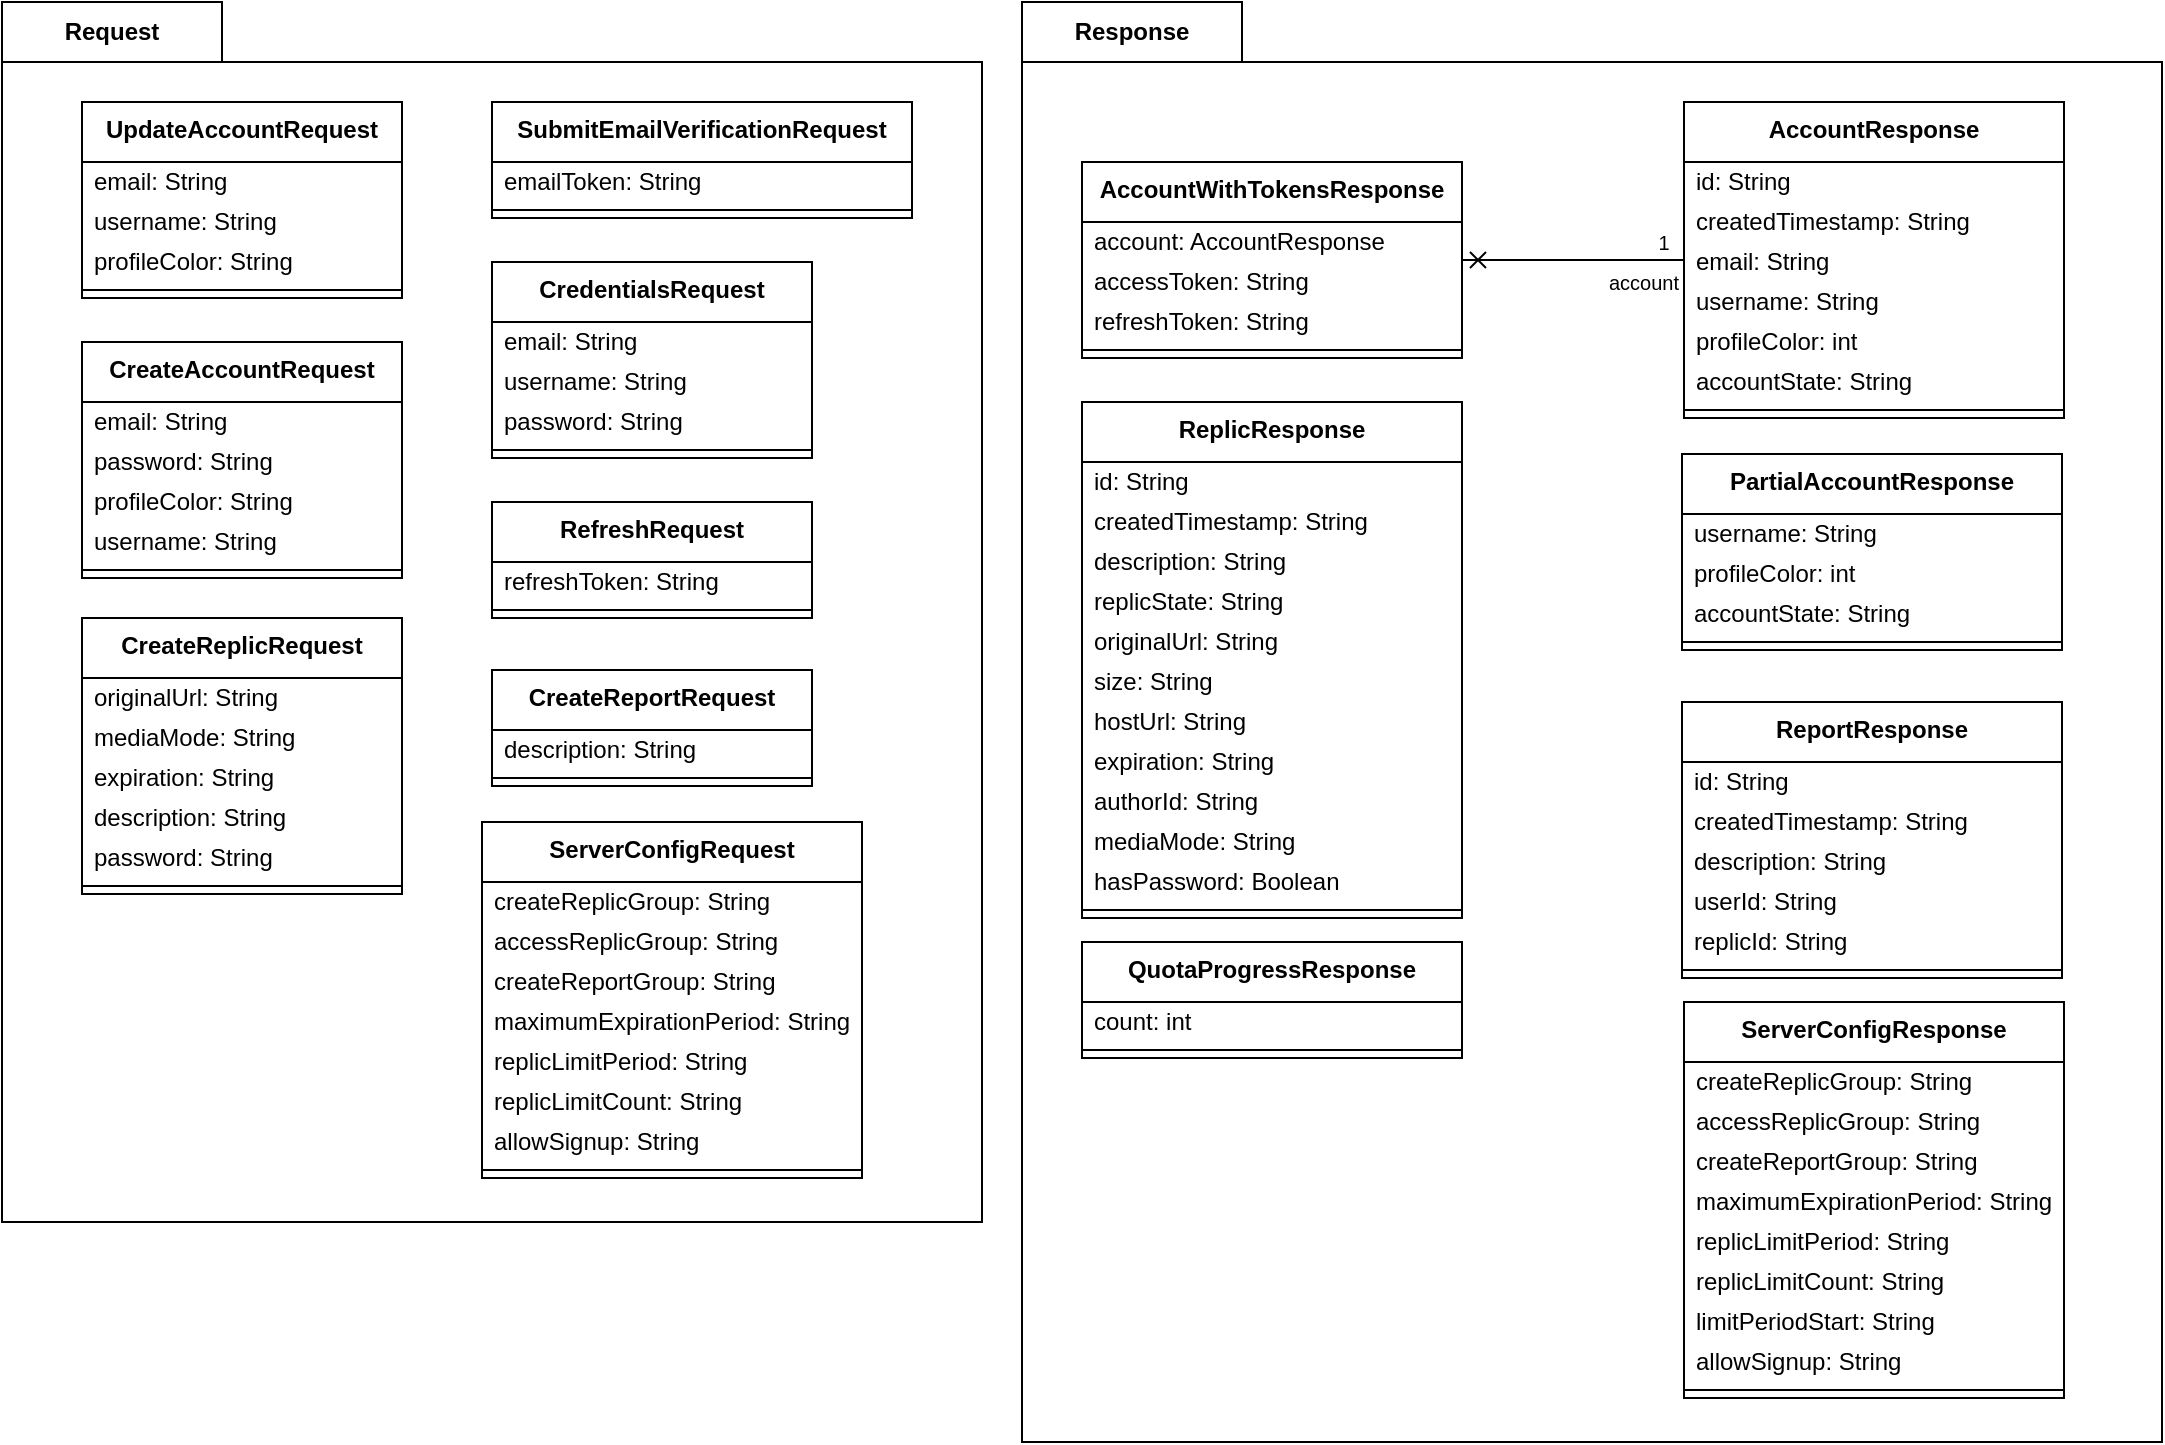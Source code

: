 <mxfile version="22.1.22" type="embed">
  <diagram name="Seite-1" id="tv3RCUC1lsHie5otSo7a">
    <mxGraphModel dx="773" dy="457" grid="1" gridSize="10" guides="1" tooltips="1" connect="1" arrows="1" fold="1" page="1" pageScale="1" pageWidth="1169" pageHeight="827" math="0" shadow="0">
      <root>
        <mxCell id="0" />
        <mxCell id="1" parent="0" />
        <mxCell id="T4kr8lGrIxhb68_Cwea7-53" value="Request" style="shape=folder;fontStyle=1;tabWidth=110;tabHeight=30;tabPosition=left;html=1;boundedLbl=1;labelInHeader=1;container=1;collapsible=0;recursiveResize=0;whiteSpace=wrap;" parent="1" vertex="1">
          <mxGeometry x="40" y="90" width="490" height="610" as="geometry" />
        </mxCell>
        <mxCell id="T4kr8lGrIxhb68_Cwea7-54" value="&lt;b&gt;UpdateAccountRequest&lt;/b&gt;" style="swimlane;fontStyle=0;align=center;verticalAlign=top;childLayout=stackLayout;horizontal=1;startSize=30;horizontalStack=0;resizeParent=1;resizeParentMax=0;resizeLast=0;collapsible=0;marginBottom=0;html=1;whiteSpace=wrap;" parent="T4kr8lGrIxhb68_Cwea7-53" vertex="1">
          <mxGeometry x="40" y="50" width="160" height="98" as="geometry" />
        </mxCell>
        <mxCell id="T4kr8lGrIxhb68_Cwea7-55" value="email: String" style="text;html=1;strokeColor=none;fillColor=none;align=left;verticalAlign=middle;spacingLeft=4;spacingRight=4;overflow=hidden;rotatable=0;points=[[0,0.5],[1,0.5]];portConstraint=eastwest;whiteSpace=wrap;" parent="T4kr8lGrIxhb68_Cwea7-54" vertex="1">
          <mxGeometry y="30" width="160" height="20" as="geometry" />
        </mxCell>
        <mxCell id="T4kr8lGrIxhb68_Cwea7-56" value="username: String" style="text;html=1;strokeColor=none;fillColor=none;align=left;verticalAlign=middle;spacingLeft=4;spacingRight=4;overflow=hidden;rotatable=0;points=[[0,0.5],[1,0.5]];portConstraint=eastwest;whiteSpace=wrap;" parent="T4kr8lGrIxhb68_Cwea7-54" vertex="1">
          <mxGeometry y="50" width="160" height="20" as="geometry" />
        </mxCell>
        <mxCell id="T4kr8lGrIxhb68_Cwea7-57" value="profileColor: String" style="text;html=1;strokeColor=none;fillColor=none;align=left;verticalAlign=middle;spacingLeft=4;spacingRight=4;overflow=hidden;rotatable=0;points=[[0,0.5],[1,0.5]];portConstraint=eastwest;whiteSpace=wrap;" parent="T4kr8lGrIxhb68_Cwea7-54" vertex="1">
          <mxGeometry y="70" width="160" height="20" as="geometry" />
        </mxCell>
        <mxCell id="T4kr8lGrIxhb68_Cwea7-58" value="" style="line;strokeWidth=1;fillColor=none;align=left;verticalAlign=middle;spacingTop=-1;spacingLeft=3;spacingRight=3;rotatable=0;labelPosition=right;points=[];portConstraint=eastwest;" parent="T4kr8lGrIxhb68_Cwea7-54" vertex="1">
          <mxGeometry y="90" width="160" height="8" as="geometry" />
        </mxCell>
        <mxCell id="T4kr8lGrIxhb68_Cwea7-59" value="&lt;b&gt;CreateReportRequest&lt;/b&gt;" style="swimlane;fontStyle=0;align=center;verticalAlign=top;childLayout=stackLayout;horizontal=1;startSize=30;horizontalStack=0;resizeParent=1;resizeParentMax=0;resizeLast=0;collapsible=0;marginBottom=0;html=1;whiteSpace=wrap;" parent="T4kr8lGrIxhb68_Cwea7-53" vertex="1">
          <mxGeometry x="245" y="334" width="160" height="58" as="geometry" />
        </mxCell>
        <mxCell id="T4kr8lGrIxhb68_Cwea7-60" value="description: String" style="text;html=1;strokeColor=none;fillColor=none;align=left;verticalAlign=middle;spacingLeft=4;spacingRight=4;overflow=hidden;rotatable=0;points=[[0,0.5],[1,0.5]];portConstraint=eastwest;whiteSpace=wrap;" parent="T4kr8lGrIxhb68_Cwea7-59" vertex="1">
          <mxGeometry y="30" width="160" height="20" as="geometry" />
        </mxCell>
        <mxCell id="T4kr8lGrIxhb68_Cwea7-61" value="" style="line;strokeWidth=1;fillColor=none;align=left;verticalAlign=middle;spacingTop=-1;spacingLeft=3;spacingRight=3;rotatable=0;labelPosition=right;points=[];portConstraint=eastwest;" parent="T4kr8lGrIxhb68_Cwea7-59" vertex="1">
          <mxGeometry y="50" width="160" height="8" as="geometry" />
        </mxCell>
        <mxCell id="T4kr8lGrIxhb68_Cwea7-62" value="&lt;b&gt;RefreshRequest&lt;/b&gt;" style="swimlane;fontStyle=0;align=center;verticalAlign=top;childLayout=stackLayout;horizontal=1;startSize=30;horizontalStack=0;resizeParent=1;resizeParentMax=0;resizeLast=0;collapsible=0;marginBottom=0;html=1;whiteSpace=wrap;" parent="T4kr8lGrIxhb68_Cwea7-53" vertex="1">
          <mxGeometry x="245" y="250" width="160" height="58" as="geometry" />
        </mxCell>
        <mxCell id="T4kr8lGrIxhb68_Cwea7-63" value="refreshToken: String" style="text;html=1;strokeColor=none;fillColor=none;align=left;verticalAlign=middle;spacingLeft=4;spacingRight=4;overflow=hidden;rotatable=0;points=[[0,0.5],[1,0.5]];portConstraint=eastwest;whiteSpace=wrap;" parent="T4kr8lGrIxhb68_Cwea7-62" vertex="1">
          <mxGeometry y="30" width="160" height="20" as="geometry" />
        </mxCell>
        <mxCell id="T4kr8lGrIxhb68_Cwea7-64" value="" style="line;strokeWidth=1;fillColor=none;align=left;verticalAlign=middle;spacingTop=-1;spacingLeft=3;spacingRight=3;rotatable=0;labelPosition=right;points=[];portConstraint=eastwest;" parent="T4kr8lGrIxhb68_Cwea7-62" vertex="1">
          <mxGeometry y="50" width="160" height="8" as="geometry" />
        </mxCell>
        <mxCell id="T4kr8lGrIxhb68_Cwea7-65" value="&lt;b&gt;CreateReplicRequest&lt;/b&gt;" style="swimlane;fontStyle=0;align=center;verticalAlign=top;childLayout=stackLayout;horizontal=1;startSize=30;horizontalStack=0;resizeParent=1;resizeParentMax=0;resizeLast=0;collapsible=0;marginBottom=0;html=1;whiteSpace=wrap;" parent="T4kr8lGrIxhb68_Cwea7-53" vertex="1">
          <mxGeometry x="40" y="308" width="160" height="138" as="geometry" />
        </mxCell>
        <mxCell id="T4kr8lGrIxhb68_Cwea7-66" value="originalUrl: String" style="text;html=1;strokeColor=none;fillColor=none;align=left;verticalAlign=middle;spacingLeft=4;spacingRight=4;overflow=hidden;rotatable=0;points=[[0,0.5],[1,0.5]];portConstraint=eastwest;whiteSpace=wrap;" parent="T4kr8lGrIxhb68_Cwea7-65" vertex="1">
          <mxGeometry y="30" width="160" height="20" as="geometry" />
        </mxCell>
        <mxCell id="T4kr8lGrIxhb68_Cwea7-67" value="mediaMode: String" style="text;html=1;strokeColor=none;fillColor=none;align=left;verticalAlign=middle;spacingLeft=4;spacingRight=4;overflow=hidden;rotatable=0;points=[[0,0.5],[1,0.5]];portConstraint=eastwest;whiteSpace=wrap;" parent="T4kr8lGrIxhb68_Cwea7-65" vertex="1">
          <mxGeometry y="50" width="160" height="20" as="geometry" />
        </mxCell>
        <mxCell id="T4kr8lGrIxhb68_Cwea7-68" value="expiration: String" style="text;html=1;strokeColor=none;fillColor=none;align=left;verticalAlign=middle;spacingLeft=4;spacingRight=4;overflow=hidden;rotatable=0;points=[[0,0.5],[1,0.5]];portConstraint=eastwest;whiteSpace=wrap;" parent="T4kr8lGrIxhb68_Cwea7-65" vertex="1">
          <mxGeometry y="70" width="160" height="20" as="geometry" />
        </mxCell>
        <mxCell id="T4kr8lGrIxhb68_Cwea7-69" value="description: String" style="text;html=1;strokeColor=none;fillColor=none;align=left;verticalAlign=middle;spacingLeft=4;spacingRight=4;overflow=hidden;rotatable=0;points=[[0,0.5],[1,0.5]];portConstraint=eastwest;whiteSpace=wrap;" parent="T4kr8lGrIxhb68_Cwea7-65" vertex="1">
          <mxGeometry y="90" width="160" height="20" as="geometry" />
        </mxCell>
        <mxCell id="T4kr8lGrIxhb68_Cwea7-70" value="password: String" style="text;html=1;strokeColor=none;fillColor=none;align=left;verticalAlign=middle;spacingLeft=4;spacingRight=4;overflow=hidden;rotatable=0;points=[[0,0.5],[1,0.5]];portConstraint=eastwest;whiteSpace=wrap;" parent="T4kr8lGrIxhb68_Cwea7-65" vertex="1">
          <mxGeometry y="110" width="160" height="20" as="geometry" />
        </mxCell>
        <mxCell id="T4kr8lGrIxhb68_Cwea7-71" value="" style="line;strokeWidth=1;fillColor=none;align=left;verticalAlign=middle;spacingTop=-1;spacingLeft=3;spacingRight=3;rotatable=0;labelPosition=right;points=[];portConstraint=eastwest;" parent="T4kr8lGrIxhb68_Cwea7-65" vertex="1">
          <mxGeometry y="130" width="160" height="8" as="geometry" />
        </mxCell>
        <mxCell id="T4kr8lGrIxhb68_Cwea7-72" value="&lt;b&gt;CredentialsRequest&lt;/b&gt;" style="swimlane;fontStyle=0;align=center;verticalAlign=top;childLayout=stackLayout;horizontal=1;startSize=30;horizontalStack=0;resizeParent=1;resizeParentMax=0;resizeLast=0;collapsible=0;marginBottom=0;html=1;whiteSpace=wrap;" parent="T4kr8lGrIxhb68_Cwea7-53" vertex="1">
          <mxGeometry x="245" y="130" width="160" height="98" as="geometry" />
        </mxCell>
        <mxCell id="T4kr8lGrIxhb68_Cwea7-73" value="email: String" style="text;html=1;strokeColor=none;fillColor=none;align=left;verticalAlign=middle;spacingLeft=4;spacingRight=4;overflow=hidden;rotatable=0;points=[[0,0.5],[1,0.5]];portConstraint=eastwest;whiteSpace=wrap;" parent="T4kr8lGrIxhb68_Cwea7-72" vertex="1">
          <mxGeometry y="30" width="160" height="20" as="geometry" />
        </mxCell>
        <mxCell id="T4kr8lGrIxhb68_Cwea7-74" value="username: String" style="text;html=1;strokeColor=none;fillColor=none;align=left;verticalAlign=middle;spacingLeft=4;spacingRight=4;overflow=hidden;rotatable=0;points=[[0,0.5],[1,0.5]];portConstraint=eastwest;whiteSpace=wrap;" parent="T4kr8lGrIxhb68_Cwea7-72" vertex="1">
          <mxGeometry y="50" width="160" height="20" as="geometry" />
        </mxCell>
        <mxCell id="T4kr8lGrIxhb68_Cwea7-75" value="password: String" style="text;html=1;strokeColor=none;fillColor=none;align=left;verticalAlign=middle;spacingLeft=4;spacingRight=4;overflow=hidden;rotatable=0;points=[[0,0.5],[1,0.5]];portConstraint=eastwest;whiteSpace=wrap;" parent="T4kr8lGrIxhb68_Cwea7-72" vertex="1">
          <mxGeometry y="70" width="160" height="20" as="geometry" />
        </mxCell>
        <mxCell id="T4kr8lGrIxhb68_Cwea7-76" value="" style="line;strokeWidth=1;fillColor=none;align=left;verticalAlign=middle;spacingTop=-1;spacingLeft=3;spacingRight=3;rotatable=0;labelPosition=right;points=[];portConstraint=eastwest;" parent="T4kr8lGrIxhb68_Cwea7-72" vertex="1">
          <mxGeometry y="90" width="160" height="8" as="geometry" />
        </mxCell>
        <mxCell id="T4kr8lGrIxhb68_Cwea7-77" value="&lt;b&gt;CreateAccountRequest&lt;/b&gt;" style="swimlane;fontStyle=0;align=center;verticalAlign=top;childLayout=stackLayout;horizontal=1;startSize=30;horizontalStack=0;resizeParent=1;resizeParentMax=0;resizeLast=0;collapsible=0;marginBottom=0;html=1;whiteSpace=wrap;" parent="T4kr8lGrIxhb68_Cwea7-53" vertex="1">
          <mxGeometry x="40" y="170" width="160" height="118" as="geometry" />
        </mxCell>
        <mxCell id="T4kr8lGrIxhb68_Cwea7-78" value="email: String" style="text;html=1;strokeColor=none;fillColor=none;align=left;verticalAlign=middle;spacingLeft=4;spacingRight=4;overflow=hidden;rotatable=0;points=[[0,0.5],[1,0.5]];portConstraint=eastwest;whiteSpace=wrap;" parent="T4kr8lGrIxhb68_Cwea7-77" vertex="1">
          <mxGeometry y="30" width="160" height="20" as="geometry" />
        </mxCell>
        <mxCell id="T4kr8lGrIxhb68_Cwea7-79" value="password: String" style="text;html=1;strokeColor=none;fillColor=none;align=left;verticalAlign=middle;spacingLeft=4;spacingRight=4;overflow=hidden;rotatable=0;points=[[0,0.5],[1,0.5]];portConstraint=eastwest;whiteSpace=wrap;" parent="T4kr8lGrIxhb68_Cwea7-77" vertex="1">
          <mxGeometry y="50" width="160" height="20" as="geometry" />
        </mxCell>
        <mxCell id="T4kr8lGrIxhb68_Cwea7-80" value="profileColor: String" style="text;html=1;strokeColor=none;fillColor=none;align=left;verticalAlign=middle;spacingLeft=4;spacingRight=4;overflow=hidden;rotatable=0;points=[[0,0.5],[1,0.5]];portConstraint=eastwest;whiteSpace=wrap;" parent="T4kr8lGrIxhb68_Cwea7-77" vertex="1">
          <mxGeometry y="70" width="160" height="20" as="geometry" />
        </mxCell>
        <mxCell id="T4kr8lGrIxhb68_Cwea7-81" value="username: String" style="text;html=1;strokeColor=none;fillColor=none;align=left;verticalAlign=middle;spacingLeft=4;spacingRight=4;overflow=hidden;rotatable=0;points=[[0,0.5],[1,0.5]];portConstraint=eastwest;whiteSpace=wrap;" parent="T4kr8lGrIxhb68_Cwea7-77" vertex="1">
          <mxGeometry y="90" width="160" height="20" as="geometry" />
        </mxCell>
        <mxCell id="T4kr8lGrIxhb68_Cwea7-82" value="" style="line;strokeWidth=1;fillColor=none;align=left;verticalAlign=middle;spacingTop=-1;spacingLeft=3;spacingRight=3;rotatable=0;labelPosition=right;points=[];portConstraint=eastwest;" parent="T4kr8lGrIxhb68_Cwea7-77" vertex="1">
          <mxGeometry y="110" width="160" height="8" as="geometry" />
        </mxCell>
        <mxCell id="T4kr8lGrIxhb68_Cwea7-83" value="&lt;b&gt;SubmitEmailVerificationRequest&lt;/b&gt;" style="swimlane;fontStyle=0;align=center;verticalAlign=top;childLayout=stackLayout;horizontal=1;startSize=30;horizontalStack=0;resizeParent=1;resizeParentMax=0;resizeLast=0;collapsible=0;marginBottom=0;html=1;whiteSpace=wrap;" parent="T4kr8lGrIxhb68_Cwea7-53" vertex="1">
          <mxGeometry x="245" y="50" width="210" height="58" as="geometry" />
        </mxCell>
        <mxCell id="T4kr8lGrIxhb68_Cwea7-84" value="emailToken: String" style="text;html=1;strokeColor=none;fillColor=none;align=left;verticalAlign=middle;spacingLeft=4;spacingRight=4;overflow=hidden;rotatable=0;points=[[0,0.5],[1,0.5]];portConstraint=eastwest;whiteSpace=wrap;" parent="T4kr8lGrIxhb68_Cwea7-83" vertex="1">
          <mxGeometry y="30" width="210" height="20" as="geometry" />
        </mxCell>
        <mxCell id="T4kr8lGrIxhb68_Cwea7-85" value="" style="line;strokeWidth=1;fillColor=none;align=left;verticalAlign=middle;spacingTop=-1;spacingLeft=3;spacingRight=3;rotatable=0;labelPosition=right;points=[];portConstraint=eastwest;" parent="T4kr8lGrIxhb68_Cwea7-83" vertex="1">
          <mxGeometry y="50" width="210" height="8" as="geometry" />
        </mxCell>
        <mxCell id="T4kr8lGrIxhb68_Cwea7-127" value="&lt;b&gt;ServerConfigRequest&lt;/b&gt;" style="swimlane;fontStyle=0;align=center;verticalAlign=top;childLayout=stackLayout;horizontal=1;startSize=30;horizontalStack=0;resizeParent=1;resizeParentMax=0;resizeLast=0;collapsible=0;marginBottom=0;html=1;whiteSpace=wrap;" parent="T4kr8lGrIxhb68_Cwea7-53" vertex="1">
          <mxGeometry x="240" y="410" width="190" height="178" as="geometry" />
        </mxCell>
        <mxCell id="T4kr8lGrIxhb68_Cwea7-128" value="createReplicGroup: String" style="text;html=1;strokeColor=none;fillColor=none;align=left;verticalAlign=middle;spacingLeft=4;spacingRight=4;overflow=hidden;rotatable=0;points=[[0,0.5],[1,0.5]];portConstraint=eastwest;whiteSpace=wrap;" parent="T4kr8lGrIxhb68_Cwea7-127" vertex="1">
          <mxGeometry y="30" width="190" height="20" as="geometry" />
        </mxCell>
        <mxCell id="T4kr8lGrIxhb68_Cwea7-129" value="accessReplicGroup: String" style="text;html=1;strokeColor=none;fillColor=none;align=left;verticalAlign=middle;spacingLeft=4;spacingRight=4;overflow=hidden;rotatable=0;points=[[0,0.5],[1,0.5]];portConstraint=eastwest;whiteSpace=wrap;" parent="T4kr8lGrIxhb68_Cwea7-127" vertex="1">
          <mxGeometry y="50" width="190" height="20" as="geometry" />
        </mxCell>
        <mxCell id="T4kr8lGrIxhb68_Cwea7-130" value="createReportGroup: String" style="text;html=1;strokeColor=none;fillColor=none;align=left;verticalAlign=middle;spacingLeft=4;spacingRight=4;overflow=hidden;rotatable=0;points=[[0,0.5],[1,0.5]];portConstraint=eastwest;whiteSpace=wrap;" parent="T4kr8lGrIxhb68_Cwea7-127" vertex="1">
          <mxGeometry y="70" width="190" height="20" as="geometry" />
        </mxCell>
        <mxCell id="T4kr8lGrIxhb68_Cwea7-131" value="maximumExpirationPeriod: String" style="text;html=1;strokeColor=none;fillColor=none;align=left;verticalAlign=middle;spacingLeft=4;spacingRight=4;overflow=hidden;rotatable=0;points=[[0,0.5],[1,0.5]];portConstraint=eastwest;whiteSpace=wrap;" parent="T4kr8lGrIxhb68_Cwea7-127" vertex="1">
          <mxGeometry y="90" width="190" height="20" as="geometry" />
        </mxCell>
        <mxCell id="T4kr8lGrIxhb68_Cwea7-132" value="replicLimitPeriod: String" style="text;html=1;strokeColor=none;fillColor=none;align=left;verticalAlign=middle;spacingLeft=4;spacingRight=4;overflow=hidden;rotatable=0;points=[[0,0.5],[1,0.5]];portConstraint=eastwest;whiteSpace=wrap;" parent="T4kr8lGrIxhb68_Cwea7-127" vertex="1">
          <mxGeometry y="110" width="190" height="20" as="geometry" />
        </mxCell>
        <mxCell id="T4kr8lGrIxhb68_Cwea7-133" value="replicLimitCount: String" style="text;html=1;strokeColor=none;fillColor=none;align=left;verticalAlign=middle;spacingLeft=4;spacingRight=4;overflow=hidden;rotatable=0;points=[[0,0.5],[1,0.5]];portConstraint=eastwest;whiteSpace=wrap;" parent="T4kr8lGrIxhb68_Cwea7-127" vertex="1">
          <mxGeometry y="130" width="190" height="20" as="geometry" />
        </mxCell>
        <mxCell id="T4kr8lGrIxhb68_Cwea7-134" value="allowSignup: String" style="text;html=1;strokeColor=none;fillColor=none;align=left;verticalAlign=middle;spacingLeft=4;spacingRight=4;overflow=hidden;rotatable=0;points=[[0,0.5],[1,0.5]];portConstraint=eastwest;whiteSpace=wrap;" parent="T4kr8lGrIxhb68_Cwea7-127" vertex="1">
          <mxGeometry y="150" width="190" height="20" as="geometry" />
        </mxCell>
        <mxCell id="T4kr8lGrIxhb68_Cwea7-135" value="" style="line;strokeWidth=1;fillColor=none;align=left;verticalAlign=middle;spacingTop=-1;spacingLeft=3;spacingRight=3;rotatable=0;labelPosition=right;points=[];portConstraint=eastwest;" parent="T4kr8lGrIxhb68_Cwea7-127" vertex="1">
          <mxGeometry y="170" width="190" height="8" as="geometry" />
        </mxCell>
        <mxCell id="T4kr8lGrIxhb68_Cwea7-86" value="Response" style="shape=folder;fontStyle=1;tabWidth=110;tabHeight=30;tabPosition=left;html=1;boundedLbl=1;labelInHeader=1;container=1;collapsible=0;recursiveResize=0;whiteSpace=wrap;" parent="1" vertex="1">
          <mxGeometry x="550" y="90" width="570" height="720" as="geometry" />
        </mxCell>
        <mxCell id="T4kr8lGrIxhb68_Cwea7-87" style="rounded=0;orthogonalLoop=1;jettySize=auto;html=1;endArrow=none;endFill=0;startArrow=cross;startFill=0;" parent="T4kr8lGrIxhb68_Cwea7-86" source="T4kr8lGrIxhb68_Cwea7-88" target="T4kr8lGrIxhb68_Cwea7-93" edge="1">
          <mxGeometry relative="1" as="geometry" />
        </mxCell>
        <mxCell id="T4kr8lGrIxhb68_Cwea7-88" value="&lt;b&gt;AccountWithTokensResponse&lt;/b&gt;" style="swimlane;fontStyle=0;align=center;verticalAlign=top;childLayout=stackLayout;horizontal=1;startSize=30;horizontalStack=0;resizeParent=1;resizeParentMax=0;resizeLast=0;collapsible=0;marginBottom=0;html=1;whiteSpace=wrap;" parent="T4kr8lGrIxhb68_Cwea7-86" vertex="1">
          <mxGeometry x="30" y="80" width="190" height="98" as="geometry" />
        </mxCell>
        <mxCell id="T4kr8lGrIxhb68_Cwea7-89" value="account: AccountResponse" style="text;html=1;strokeColor=none;fillColor=none;align=left;verticalAlign=middle;spacingLeft=4;spacingRight=4;overflow=hidden;rotatable=0;points=[[0,0.5],[1,0.5]];portConstraint=eastwest;whiteSpace=wrap;" parent="T4kr8lGrIxhb68_Cwea7-88" vertex="1">
          <mxGeometry y="30" width="190" height="20" as="geometry" />
        </mxCell>
        <mxCell id="T4kr8lGrIxhb68_Cwea7-90" value="accessToken: String" style="text;html=1;strokeColor=none;fillColor=none;align=left;verticalAlign=middle;spacingLeft=4;spacingRight=4;overflow=hidden;rotatable=0;points=[[0,0.5],[1,0.5]];portConstraint=eastwest;whiteSpace=wrap;" parent="T4kr8lGrIxhb68_Cwea7-88" vertex="1">
          <mxGeometry y="50" width="190" height="20" as="geometry" />
        </mxCell>
        <mxCell id="T4kr8lGrIxhb68_Cwea7-91" value="refreshToken: String" style="text;html=1;strokeColor=none;fillColor=none;align=left;verticalAlign=middle;spacingLeft=4;spacingRight=4;overflow=hidden;rotatable=0;points=[[0,0.5],[1,0.5]];portConstraint=eastwest;whiteSpace=wrap;" parent="T4kr8lGrIxhb68_Cwea7-88" vertex="1">
          <mxGeometry y="70" width="190" height="20" as="geometry" />
        </mxCell>
        <mxCell id="T4kr8lGrIxhb68_Cwea7-92" value="" style="line;strokeWidth=1;fillColor=none;align=left;verticalAlign=middle;spacingTop=-1;spacingLeft=3;spacingRight=3;rotatable=0;labelPosition=right;points=[];portConstraint=eastwest;" parent="T4kr8lGrIxhb68_Cwea7-88" vertex="1">
          <mxGeometry y="90" width="190" height="8" as="geometry" />
        </mxCell>
        <mxCell id="T4kr8lGrIxhb68_Cwea7-93" value="&lt;b&gt;AccountResponse&lt;/b&gt;" style="swimlane;fontStyle=0;align=center;verticalAlign=top;childLayout=stackLayout;horizontal=1;startSize=30;horizontalStack=0;resizeParent=1;resizeParentMax=0;resizeLast=0;collapsible=0;marginBottom=0;html=1;whiteSpace=wrap;" parent="T4kr8lGrIxhb68_Cwea7-86" vertex="1">
          <mxGeometry x="331" y="50" width="190" height="158" as="geometry" />
        </mxCell>
        <mxCell id="T4kr8lGrIxhb68_Cwea7-94" value="id: String" style="text;html=1;strokeColor=none;fillColor=none;align=left;verticalAlign=middle;spacingLeft=4;spacingRight=4;overflow=hidden;rotatable=0;points=[[0,0.5],[1,0.5]];portConstraint=eastwest;whiteSpace=wrap;" parent="T4kr8lGrIxhb68_Cwea7-93" vertex="1">
          <mxGeometry y="30" width="190" height="20" as="geometry" />
        </mxCell>
        <mxCell id="T4kr8lGrIxhb68_Cwea7-95" value="createdTimestamp: String" style="text;html=1;strokeColor=none;fillColor=none;align=left;verticalAlign=middle;spacingLeft=4;spacingRight=4;overflow=hidden;rotatable=0;points=[[0,0.5],[1,0.5]];portConstraint=eastwest;whiteSpace=wrap;" parent="T4kr8lGrIxhb68_Cwea7-93" vertex="1">
          <mxGeometry y="50" width="190" height="20" as="geometry" />
        </mxCell>
        <mxCell id="T4kr8lGrIxhb68_Cwea7-96" value="email: String" style="text;html=1;strokeColor=none;fillColor=none;align=left;verticalAlign=middle;spacingLeft=4;spacingRight=4;overflow=hidden;rotatable=0;points=[[0,0.5],[1,0.5]];portConstraint=eastwest;whiteSpace=wrap;" parent="T4kr8lGrIxhb68_Cwea7-93" vertex="1">
          <mxGeometry y="70" width="190" height="20" as="geometry" />
        </mxCell>
        <mxCell id="T4kr8lGrIxhb68_Cwea7-97" value="username: String" style="text;html=1;strokeColor=none;fillColor=none;align=left;verticalAlign=middle;spacingLeft=4;spacingRight=4;overflow=hidden;rotatable=0;points=[[0,0.5],[1,0.5]];portConstraint=eastwest;whiteSpace=wrap;" parent="T4kr8lGrIxhb68_Cwea7-93" vertex="1">
          <mxGeometry y="90" width="190" height="20" as="geometry" />
        </mxCell>
        <mxCell id="T4kr8lGrIxhb68_Cwea7-98" value="profileColor: int" style="text;html=1;strokeColor=none;fillColor=none;align=left;verticalAlign=middle;spacingLeft=4;spacingRight=4;overflow=hidden;rotatable=0;points=[[0,0.5],[1,0.5]];portConstraint=eastwest;whiteSpace=wrap;" parent="T4kr8lGrIxhb68_Cwea7-93" vertex="1">
          <mxGeometry y="110" width="190" height="20" as="geometry" />
        </mxCell>
        <mxCell id="T4kr8lGrIxhb68_Cwea7-99" value="accountState: String" style="text;html=1;strokeColor=none;fillColor=none;align=left;verticalAlign=middle;spacingLeft=4;spacingRight=4;overflow=hidden;rotatable=0;points=[[0,0.5],[1,0.5]];portConstraint=eastwest;whiteSpace=wrap;" parent="T4kr8lGrIxhb68_Cwea7-93" vertex="1">
          <mxGeometry y="130" width="190" height="20" as="geometry" />
        </mxCell>
        <mxCell id="T4kr8lGrIxhb68_Cwea7-100" value="" style="line;strokeWidth=1;fillColor=none;align=left;verticalAlign=middle;spacingTop=-1;spacingLeft=3;spacingRight=3;rotatable=0;labelPosition=right;points=[];portConstraint=eastwest;" parent="T4kr8lGrIxhb68_Cwea7-93" vertex="1">
          <mxGeometry y="150" width="190" height="8" as="geometry" />
        </mxCell>
        <mxCell id="T4kr8lGrIxhb68_Cwea7-101" value="&lt;b&gt;ReportResponse&lt;/b&gt;" style="swimlane;fontStyle=0;align=center;verticalAlign=top;childLayout=stackLayout;horizontal=1;startSize=30;horizontalStack=0;resizeParent=1;resizeParentMax=0;resizeLast=0;collapsible=0;marginBottom=0;html=1;whiteSpace=wrap;" parent="T4kr8lGrIxhb68_Cwea7-86" vertex="1">
          <mxGeometry x="330" y="350" width="190" height="138" as="geometry" />
        </mxCell>
        <mxCell id="T4kr8lGrIxhb68_Cwea7-102" value="id: String" style="text;html=1;strokeColor=none;fillColor=none;align=left;verticalAlign=middle;spacingLeft=4;spacingRight=4;overflow=hidden;rotatable=0;points=[[0,0.5],[1,0.5]];portConstraint=eastwest;whiteSpace=wrap;" parent="T4kr8lGrIxhb68_Cwea7-101" vertex="1">
          <mxGeometry y="30" width="190" height="20" as="geometry" />
        </mxCell>
        <mxCell id="T4kr8lGrIxhb68_Cwea7-103" value="createdTimestamp: String" style="text;html=1;strokeColor=none;fillColor=none;align=left;verticalAlign=middle;spacingLeft=4;spacingRight=4;overflow=hidden;rotatable=0;points=[[0,0.5],[1,0.5]];portConstraint=eastwest;whiteSpace=wrap;" parent="T4kr8lGrIxhb68_Cwea7-101" vertex="1">
          <mxGeometry y="50" width="190" height="20" as="geometry" />
        </mxCell>
        <mxCell id="T4kr8lGrIxhb68_Cwea7-104" value="description: String" style="text;html=1;strokeColor=none;fillColor=none;align=left;verticalAlign=middle;spacingLeft=4;spacingRight=4;overflow=hidden;rotatable=0;points=[[0,0.5],[1,0.5]];portConstraint=eastwest;whiteSpace=wrap;" parent="T4kr8lGrIxhb68_Cwea7-101" vertex="1">
          <mxGeometry y="70" width="190" height="20" as="geometry" />
        </mxCell>
        <mxCell id="T4kr8lGrIxhb68_Cwea7-105" value="userId: String" style="text;html=1;strokeColor=none;fillColor=none;align=left;verticalAlign=middle;spacingLeft=4;spacingRight=4;overflow=hidden;rotatable=0;points=[[0,0.5],[1,0.5]];portConstraint=eastwest;whiteSpace=wrap;" parent="T4kr8lGrIxhb68_Cwea7-101" vertex="1">
          <mxGeometry y="90" width="190" height="20" as="geometry" />
        </mxCell>
        <mxCell id="T4kr8lGrIxhb68_Cwea7-106" value="replicId: String" style="text;html=1;strokeColor=none;fillColor=none;align=left;verticalAlign=middle;spacingLeft=4;spacingRight=4;overflow=hidden;rotatable=0;points=[[0,0.5],[1,0.5]];portConstraint=eastwest;whiteSpace=wrap;" parent="T4kr8lGrIxhb68_Cwea7-101" vertex="1">
          <mxGeometry y="110" width="190" height="20" as="geometry" />
        </mxCell>
        <mxCell id="T4kr8lGrIxhb68_Cwea7-107" value="" style="line;strokeWidth=1;fillColor=none;align=left;verticalAlign=middle;spacingTop=-1;spacingLeft=3;spacingRight=3;rotatable=0;labelPosition=right;points=[];portConstraint=eastwest;" parent="T4kr8lGrIxhb68_Cwea7-101" vertex="1">
          <mxGeometry y="130" width="190" height="8" as="geometry" />
        </mxCell>
        <mxCell id="T4kr8lGrIxhb68_Cwea7-108" value="&lt;b&gt;ReplicResponse&lt;/b&gt;" style="swimlane;fontStyle=0;align=center;verticalAlign=top;childLayout=stackLayout;horizontal=1;startSize=30;horizontalStack=0;resizeParent=1;resizeParentMax=0;resizeLast=0;collapsible=0;marginBottom=0;html=1;whiteSpace=wrap;" parent="T4kr8lGrIxhb68_Cwea7-86" vertex="1">
          <mxGeometry x="30" y="200" width="190" height="258" as="geometry" />
        </mxCell>
        <mxCell id="T4kr8lGrIxhb68_Cwea7-109" value="id: String" style="text;html=1;strokeColor=none;fillColor=none;align=left;verticalAlign=middle;spacingLeft=4;spacingRight=4;overflow=hidden;rotatable=0;points=[[0,0.5],[1,0.5]];portConstraint=eastwest;whiteSpace=wrap;" parent="T4kr8lGrIxhb68_Cwea7-108" vertex="1">
          <mxGeometry y="30" width="190" height="20" as="geometry" />
        </mxCell>
        <mxCell id="T4kr8lGrIxhb68_Cwea7-110" value="createdTimestamp: String" style="text;html=1;strokeColor=none;fillColor=none;align=left;verticalAlign=middle;spacingLeft=4;spacingRight=4;overflow=hidden;rotatable=0;points=[[0,0.5],[1,0.5]];portConstraint=eastwest;whiteSpace=wrap;" parent="T4kr8lGrIxhb68_Cwea7-108" vertex="1">
          <mxGeometry y="50" width="190" height="20" as="geometry" />
        </mxCell>
        <mxCell id="T4kr8lGrIxhb68_Cwea7-111" value="description: String" style="text;html=1;strokeColor=none;fillColor=none;align=left;verticalAlign=middle;spacingLeft=4;spacingRight=4;overflow=hidden;rotatable=0;points=[[0,0.5],[1,0.5]];portConstraint=eastwest;whiteSpace=wrap;" parent="T4kr8lGrIxhb68_Cwea7-108" vertex="1">
          <mxGeometry y="70" width="190" height="20" as="geometry" />
        </mxCell>
        <mxCell id="T4kr8lGrIxhb68_Cwea7-112" value="replicState: String" style="text;html=1;strokeColor=none;fillColor=none;align=left;verticalAlign=middle;spacingLeft=4;spacingRight=4;overflow=hidden;rotatable=0;points=[[0,0.5],[1,0.5]];portConstraint=eastwest;whiteSpace=wrap;" parent="T4kr8lGrIxhb68_Cwea7-108" vertex="1">
          <mxGeometry y="90" width="190" height="20" as="geometry" />
        </mxCell>
        <mxCell id="T4kr8lGrIxhb68_Cwea7-113" value="originalUrl: String" style="text;html=1;strokeColor=none;fillColor=none;align=left;verticalAlign=middle;spacingLeft=4;spacingRight=4;overflow=hidden;rotatable=0;points=[[0,0.5],[1,0.5]];portConstraint=eastwest;whiteSpace=wrap;" parent="T4kr8lGrIxhb68_Cwea7-108" vertex="1">
          <mxGeometry y="110" width="190" height="20" as="geometry" />
        </mxCell>
        <mxCell id="T4kr8lGrIxhb68_Cwea7-114" value="size: String" style="text;html=1;strokeColor=none;fillColor=none;align=left;verticalAlign=middle;spacingLeft=4;spacingRight=4;overflow=hidden;rotatable=0;points=[[0,0.5],[1,0.5]];portConstraint=eastwest;whiteSpace=wrap;" parent="T4kr8lGrIxhb68_Cwea7-108" vertex="1">
          <mxGeometry y="130" width="190" height="20" as="geometry" />
        </mxCell>
        <mxCell id="T4kr8lGrIxhb68_Cwea7-115" value="hostUrl: String" style="text;html=1;strokeColor=none;fillColor=none;align=left;verticalAlign=middle;spacingLeft=4;spacingRight=4;overflow=hidden;rotatable=0;points=[[0,0.5],[1,0.5]];portConstraint=eastwest;whiteSpace=wrap;" parent="T4kr8lGrIxhb68_Cwea7-108" vertex="1">
          <mxGeometry y="150" width="190" height="20" as="geometry" />
        </mxCell>
        <mxCell id="T4kr8lGrIxhb68_Cwea7-116" value="expiration: String" style="text;html=1;strokeColor=none;fillColor=none;align=left;verticalAlign=middle;spacingLeft=4;spacingRight=4;overflow=hidden;rotatable=0;points=[[0,0.5],[1,0.5]];portConstraint=eastwest;whiteSpace=wrap;" parent="T4kr8lGrIxhb68_Cwea7-108" vertex="1">
          <mxGeometry y="170" width="190" height="20" as="geometry" />
        </mxCell>
        <mxCell id="T4kr8lGrIxhb68_Cwea7-117" value="authorId: String" style="text;html=1;strokeColor=none;fillColor=none;align=left;verticalAlign=middle;spacingLeft=4;spacingRight=4;overflow=hidden;rotatable=0;points=[[0,0.5],[1,0.5]];portConstraint=eastwest;whiteSpace=wrap;" parent="T4kr8lGrIxhb68_Cwea7-108" vertex="1">
          <mxGeometry y="190" width="190" height="20" as="geometry" />
        </mxCell>
        <mxCell id="T4kr8lGrIxhb68_Cwea7-118" value="mediaMode: String" style="text;html=1;strokeColor=none;fillColor=none;align=left;verticalAlign=middle;spacingLeft=4;spacingRight=4;overflow=hidden;rotatable=0;points=[[0,0.5],[1,0.5]];portConstraint=eastwest;whiteSpace=wrap;" parent="T4kr8lGrIxhb68_Cwea7-108" vertex="1">
          <mxGeometry y="210" width="190" height="20" as="geometry" />
        </mxCell>
        <mxCell id="69yNyt-KXmCPjP-ZwsH3-1" value="hasPassword: Boolean" style="text;html=1;strokeColor=none;fillColor=none;align=left;verticalAlign=middle;spacingLeft=4;spacingRight=4;overflow=hidden;rotatable=0;points=[[0,0.5],[1,0.5]];portConstraint=eastwest;whiteSpace=wrap;" parent="T4kr8lGrIxhb68_Cwea7-108" vertex="1">
          <mxGeometry y="230" width="190" height="20" as="geometry" />
        </mxCell>
        <mxCell id="T4kr8lGrIxhb68_Cwea7-119" value="" style="line;strokeWidth=1;fillColor=none;align=left;verticalAlign=middle;spacingTop=-1;spacingLeft=3;spacingRight=3;rotatable=0;labelPosition=right;points=[];portConstraint=eastwest;" parent="T4kr8lGrIxhb68_Cwea7-108" vertex="1">
          <mxGeometry y="250" width="190" height="8" as="geometry" />
        </mxCell>
        <mxCell id="T4kr8lGrIxhb68_Cwea7-120" value="1" style="text;html=1;align=center;verticalAlign=middle;whiteSpace=wrap;rounded=0;fontSize=10;" parent="T4kr8lGrIxhb68_Cwea7-86" vertex="1">
          <mxGeometry x="311" y="110" width="20" height="20" as="geometry" />
        </mxCell>
        <mxCell id="T4kr8lGrIxhb68_Cwea7-121" value="account" style="text;html=1;align=center;verticalAlign=middle;whiteSpace=wrap;rounded=0;fontSize=10;" parent="T4kr8lGrIxhb68_Cwea7-86" vertex="1">
          <mxGeometry x="291" y="130" width="40" height="20" as="geometry" />
        </mxCell>
        <mxCell id="T4kr8lGrIxhb68_Cwea7-122" value="&lt;b&gt;PartialAccountResponse&lt;/b&gt;" style="swimlane;fontStyle=0;align=center;verticalAlign=top;childLayout=stackLayout;horizontal=1;startSize=30;horizontalStack=0;resizeParent=1;resizeParentMax=0;resizeLast=0;collapsible=0;marginBottom=0;html=1;whiteSpace=wrap;" parent="T4kr8lGrIxhb68_Cwea7-86" vertex="1">
          <mxGeometry x="330" y="226" width="190" height="98" as="geometry" />
        </mxCell>
        <mxCell id="T4kr8lGrIxhb68_Cwea7-123" value="username: String" style="text;html=1;strokeColor=none;fillColor=none;align=left;verticalAlign=middle;spacingLeft=4;spacingRight=4;overflow=hidden;rotatable=0;points=[[0,0.5],[1,0.5]];portConstraint=eastwest;whiteSpace=wrap;" parent="T4kr8lGrIxhb68_Cwea7-122" vertex="1">
          <mxGeometry y="30" width="190" height="20" as="geometry" />
        </mxCell>
        <mxCell id="T4kr8lGrIxhb68_Cwea7-124" value="profileColor: int" style="text;html=1;strokeColor=none;fillColor=none;align=left;verticalAlign=middle;spacingLeft=4;spacingRight=4;overflow=hidden;rotatable=0;points=[[0,0.5],[1,0.5]];portConstraint=eastwest;whiteSpace=wrap;" parent="T4kr8lGrIxhb68_Cwea7-122" vertex="1">
          <mxGeometry y="50" width="190" height="20" as="geometry" />
        </mxCell>
        <mxCell id="T4kr8lGrIxhb68_Cwea7-125" value="accountState: String" style="text;html=1;strokeColor=none;fillColor=none;align=left;verticalAlign=middle;spacingLeft=4;spacingRight=4;overflow=hidden;rotatable=0;points=[[0,0.5],[1,0.5]];portConstraint=eastwest;whiteSpace=wrap;" parent="T4kr8lGrIxhb68_Cwea7-122" vertex="1">
          <mxGeometry y="70" width="190" height="20" as="geometry" />
        </mxCell>
        <mxCell id="T4kr8lGrIxhb68_Cwea7-126" value="" style="line;strokeWidth=1;fillColor=none;align=left;verticalAlign=middle;spacingTop=-1;spacingLeft=3;spacingRight=3;rotatable=0;labelPosition=right;points=[];portConstraint=eastwest;" parent="T4kr8lGrIxhb68_Cwea7-122" vertex="1">
          <mxGeometry y="90" width="190" height="8" as="geometry" />
        </mxCell>
        <mxCell id="T4kr8lGrIxhb68_Cwea7-136" value="&lt;b&gt;QuotaProgressResponse&lt;/b&gt;" style="swimlane;fontStyle=0;align=center;verticalAlign=top;childLayout=stackLayout;horizontal=1;startSize=30;horizontalStack=0;resizeParent=1;resizeParentMax=0;resizeLast=0;collapsible=0;marginBottom=0;html=1;whiteSpace=wrap;" parent="T4kr8lGrIxhb68_Cwea7-86" vertex="1">
          <mxGeometry x="30" y="470" width="190" height="58" as="geometry" />
        </mxCell>
        <mxCell id="T4kr8lGrIxhb68_Cwea7-137" value="count: int" style="text;html=1;strokeColor=none;fillColor=none;align=left;verticalAlign=middle;spacingLeft=4;spacingRight=4;overflow=hidden;rotatable=0;points=[[0,0.5],[1,0.5]];portConstraint=eastwest;whiteSpace=wrap;" parent="T4kr8lGrIxhb68_Cwea7-136" vertex="1">
          <mxGeometry y="30" width="190" height="20" as="geometry" />
        </mxCell>
        <mxCell id="T4kr8lGrIxhb68_Cwea7-142" value="" style="line;strokeWidth=1;fillColor=none;align=left;verticalAlign=middle;spacingTop=-1;spacingLeft=3;spacingRight=3;rotatable=0;labelPosition=right;points=[];portConstraint=eastwest;" parent="T4kr8lGrIxhb68_Cwea7-136" vertex="1">
          <mxGeometry y="50" width="190" height="8" as="geometry" />
        </mxCell>
        <mxCell id="2" value="&lt;b&gt;ServerConfigResponse&lt;/b&gt;" style="swimlane;fontStyle=0;align=center;verticalAlign=top;childLayout=stackLayout;horizontal=1;startSize=30;horizontalStack=0;resizeParent=1;resizeParentMax=0;resizeLast=0;collapsible=0;marginBottom=0;html=1;whiteSpace=wrap;" vertex="1" parent="T4kr8lGrIxhb68_Cwea7-86">
          <mxGeometry x="331" y="500" width="190" height="198" as="geometry" />
        </mxCell>
        <mxCell id="3" value="createReplicGroup: String" style="text;html=1;strokeColor=none;fillColor=none;align=left;verticalAlign=middle;spacingLeft=4;spacingRight=4;overflow=hidden;rotatable=0;points=[[0,0.5],[1,0.5]];portConstraint=eastwest;whiteSpace=wrap;" vertex="1" parent="2">
          <mxGeometry y="30" width="190" height="20" as="geometry" />
        </mxCell>
        <mxCell id="4" value="accessReplicGroup: String" style="text;html=1;strokeColor=none;fillColor=none;align=left;verticalAlign=middle;spacingLeft=4;spacingRight=4;overflow=hidden;rotatable=0;points=[[0,0.5],[1,0.5]];portConstraint=eastwest;whiteSpace=wrap;" vertex="1" parent="2">
          <mxGeometry y="50" width="190" height="20" as="geometry" />
        </mxCell>
        <mxCell id="5" value="createReportGroup: String" style="text;html=1;strokeColor=none;fillColor=none;align=left;verticalAlign=middle;spacingLeft=4;spacingRight=4;overflow=hidden;rotatable=0;points=[[0,0.5],[1,0.5]];portConstraint=eastwest;whiteSpace=wrap;" vertex="1" parent="2">
          <mxGeometry y="70" width="190" height="20" as="geometry" />
        </mxCell>
        <mxCell id="6" value="maximumExpirationPeriod: String" style="text;html=1;strokeColor=none;fillColor=none;align=left;verticalAlign=middle;spacingLeft=4;spacingRight=4;overflow=hidden;rotatable=0;points=[[0,0.5],[1,0.5]];portConstraint=eastwest;whiteSpace=wrap;" vertex="1" parent="2">
          <mxGeometry y="90" width="190" height="20" as="geometry" />
        </mxCell>
        <mxCell id="7" value="replicLimitPeriod: String" style="text;html=1;strokeColor=none;fillColor=none;align=left;verticalAlign=middle;spacingLeft=4;spacingRight=4;overflow=hidden;rotatable=0;points=[[0,0.5],[1,0.5]];portConstraint=eastwest;whiteSpace=wrap;" vertex="1" parent="2">
          <mxGeometry y="110" width="190" height="20" as="geometry" />
        </mxCell>
        <mxCell id="8" value="replicLimitCount: String" style="text;html=1;strokeColor=none;fillColor=none;align=left;verticalAlign=middle;spacingLeft=4;spacingRight=4;overflow=hidden;rotatable=0;points=[[0,0.5],[1,0.5]];portConstraint=eastwest;whiteSpace=wrap;" vertex="1" parent="2">
          <mxGeometry y="130" width="190" height="20" as="geometry" />
        </mxCell>
        <mxCell id="11" value="limitPeriodStart: String" style="text;html=1;strokeColor=none;fillColor=none;align=left;verticalAlign=middle;spacingLeft=4;spacingRight=4;overflow=hidden;rotatable=0;points=[[0,0.5],[1,0.5]];portConstraint=eastwest;whiteSpace=wrap;" vertex="1" parent="2">
          <mxGeometry y="150" width="190" height="20" as="geometry" />
        </mxCell>
        <mxCell id="9" value="allowSignup: String" style="text;html=1;strokeColor=none;fillColor=none;align=left;verticalAlign=middle;spacingLeft=4;spacingRight=4;overflow=hidden;rotatable=0;points=[[0,0.5],[1,0.5]];portConstraint=eastwest;whiteSpace=wrap;" vertex="1" parent="2">
          <mxGeometry y="170" width="190" height="20" as="geometry" />
        </mxCell>
        <mxCell id="10" value="" style="line;strokeWidth=1;fillColor=none;align=left;verticalAlign=middle;spacingTop=-1;spacingLeft=3;spacingRight=3;rotatable=0;labelPosition=right;points=[];portConstraint=eastwest;" vertex="1" parent="2">
          <mxGeometry y="190" width="190" height="8" as="geometry" />
        </mxCell>
      </root>
    </mxGraphModel>
  </diagram>
</mxfile>
